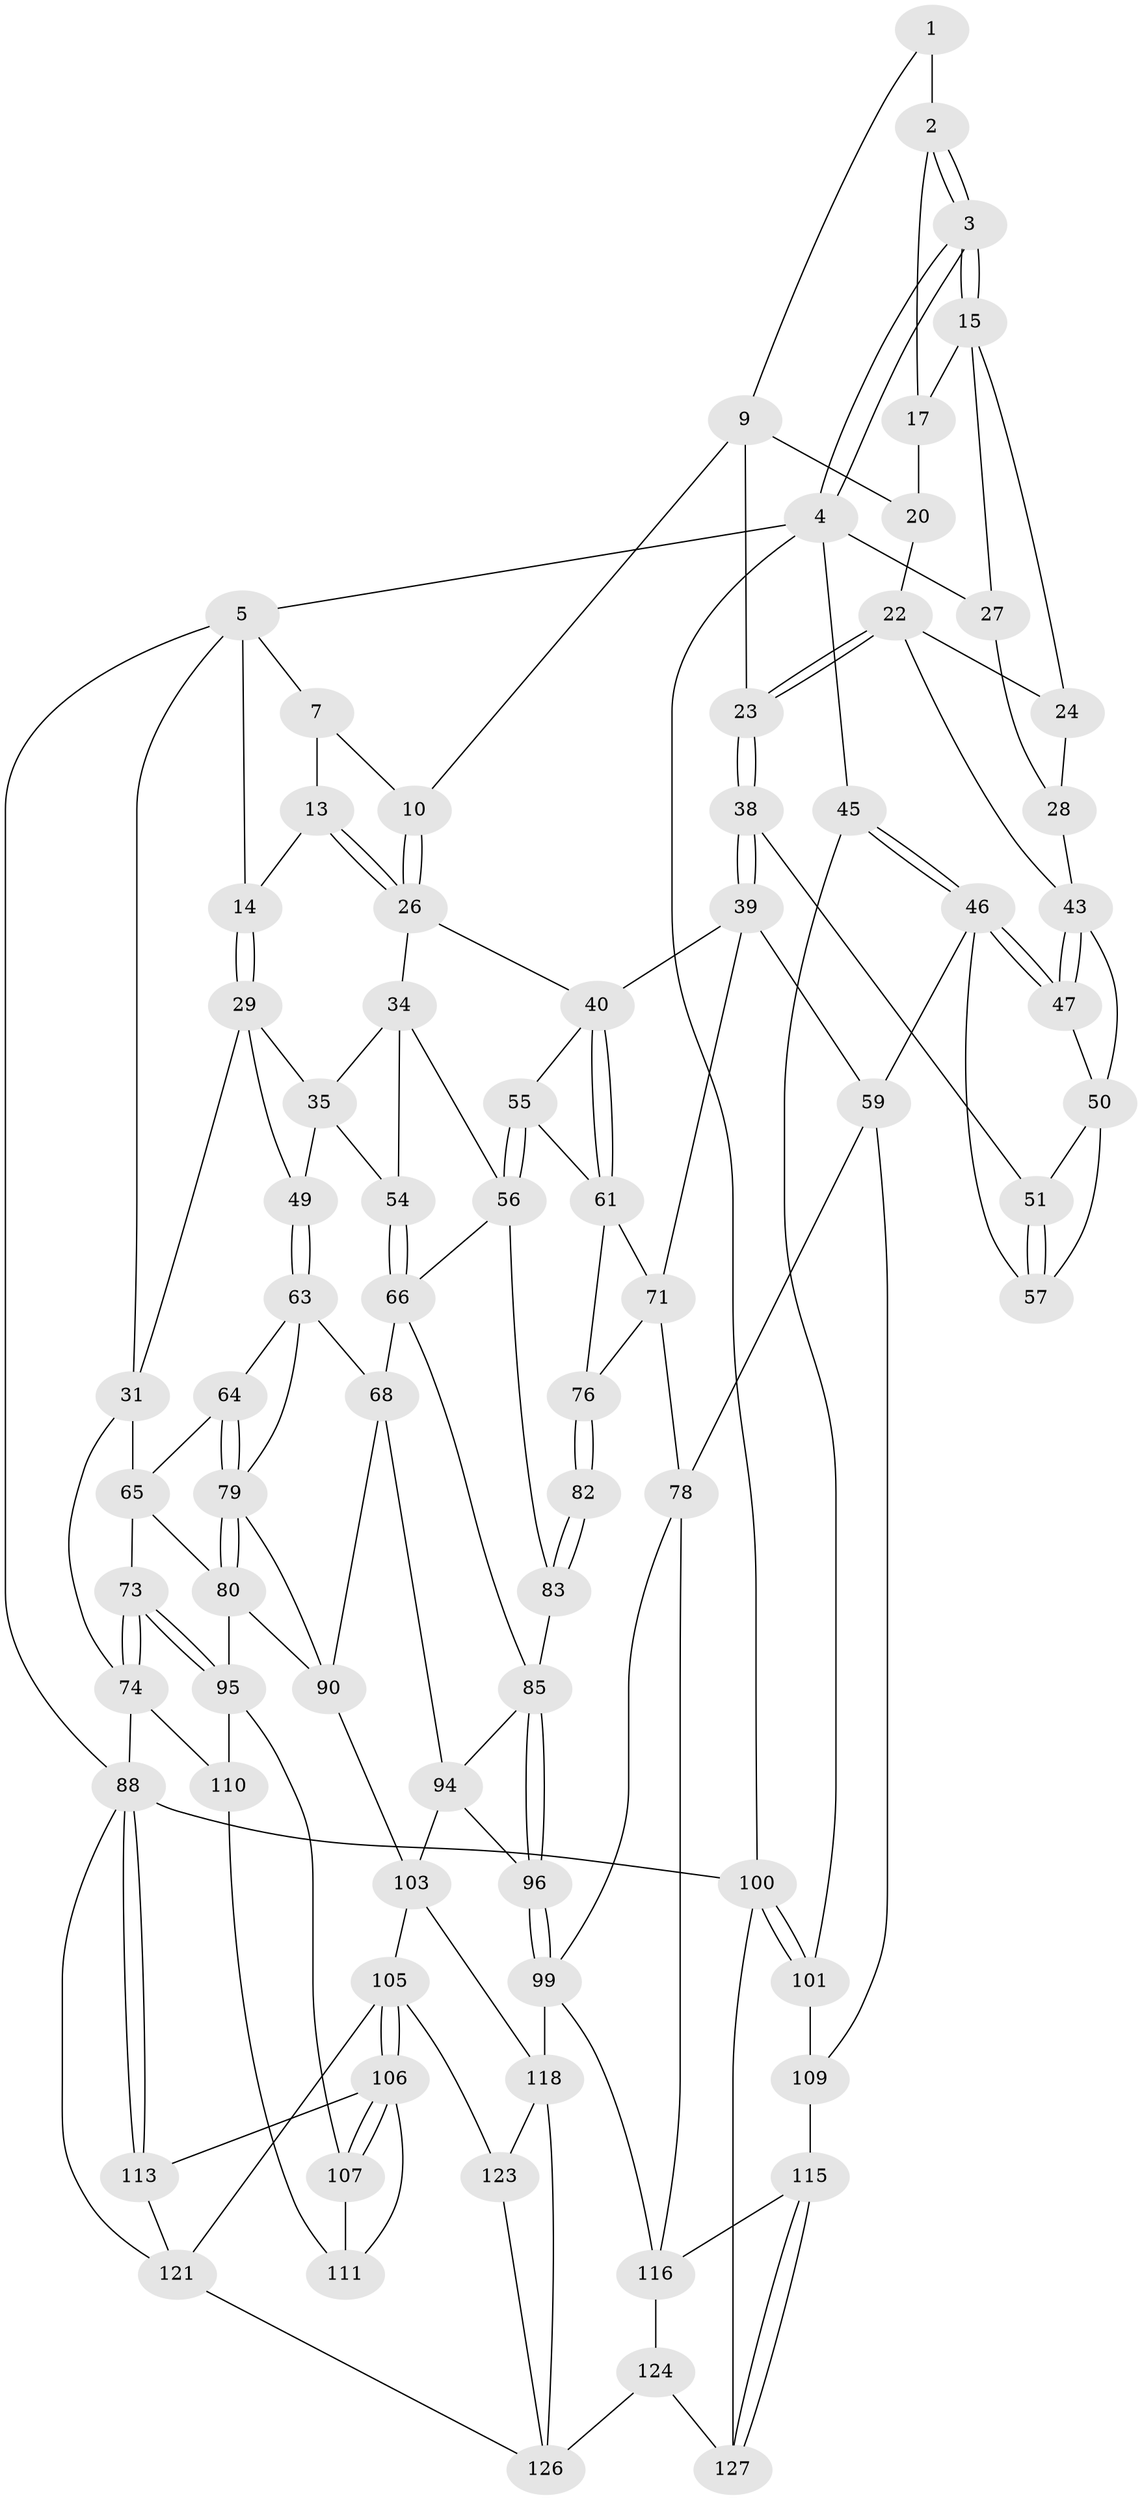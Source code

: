// Generated by graph-tools (version 1.1) at 2025/24/03/03/25 07:24:39]
// undirected, 78 vertices, 168 edges
graph export_dot {
graph [start="1"]
  node [color=gray90,style=filled];
  1 [pos="+0.6790442931448689+0",super="+8"];
  2 [pos="+0.916288705915988+0",super="+12"];
  3 [pos="+1+0"];
  4 [pos="+1+0",super="+37"];
  5 [pos="+0+0",super="+6"];
  7 [pos="+0.5405400157874671+0",super="+11"];
  9 [pos="+0.6846128560151086+0.10588264792376938",super="+19"];
  10 [pos="+0.5497405796492063+0.06741087400796723"];
  13 [pos="+0.35987755741125976+0.07224755374642217"];
  14 [pos="+0.3479398012923554+0.06938554788657277"];
  15 [pos="+0.9121327295025319+0.09556917591124699",super="+16"];
  17 [pos="+0.8607933420891389+0.0899757171593539",super="+18"];
  20 [pos="+0.7713580104125343+0.08027407447716214",super="+21"];
  22 [pos="+0.7348226694469207+0.20128648789471196",super="+25"];
  23 [pos="+0.7250371647457298+0.20182287541916513"];
  24 [pos="+0.8666121016822049+0.17196382010583353"];
  26 [pos="+0.4909683310312129+0.19934351755440421",super="+33"];
  27 [pos="+0.9533935307695584+0.15740052563014456",super="+36"];
  28 [pos="+0.885645758193571+0.1756143903087723",super="+42"];
  29 [pos="+0.2604463035007459+0.1734924904673176",super="+30"];
  31 [pos="+0.06768222055749204+0.20404984080977856",super="+32"];
  34 [pos="+0.41438702905291164+0.24002619803901082",super="+53"];
  35 [pos="+0.3642895992244586+0.2255977695145568",super="+48"];
  38 [pos="+0.7056659231975003+0.23624578085112935"];
  39 [pos="+0.6451082668964789+0.2847692458376392",super="+60"];
  40 [pos="+0.5355084465537476+0.2743307165730999",super="+41"];
  43 [pos="+0.9339305684383703+0.25572346865158013",super="+44"];
  45 [pos="+1+0.4636978494107184"];
  46 [pos="+1+0.4624907932721018",super="+58"];
  47 [pos="+0.9520887251342535+0.32599797487106036"];
  49 [pos="+0.29278276760634553+0.3416398264887989"];
  50 [pos="+0.85411050278431+0.3340183970680779",super="+52"];
  51 [pos="+0.7225441069613419+0.2532296042381957"];
  54 [pos="+0.3105109688470436+0.34739321278854174"];
  55 [pos="+0.42804477280237685+0.4130020985605984"];
  56 [pos="+0.422278889843786+0.4162485600276615",super="+70"];
  57 [pos="+0.8342082690099801+0.43361819724827855"];
  59 [pos="+0.8248793995848647+0.49795985015623023",super="+77"];
  61 [pos="+0.5491441813584065+0.41536001273320194",super="+62"];
  63 [pos="+0.24266550999054406+0.4312001368473015",super="+69"];
  64 [pos="+0.14076737334721515+0.3818818539679554"];
  65 [pos="+0.11198891798781632+0.32104348714990727",super="+72"];
  66 [pos="+0.380502130155845+0.4289747426899706",super="+67"];
  68 [pos="+0.28547279214453164+0.4841343225674872",super="+92"];
  71 [pos="+0.6312208099323798+0.4094246195278176",super="+75"];
  73 [pos="+0+0.5414155900826798"];
  74 [pos="+0+0.5407424281680144",super="+87"];
  76 [pos="+0.590692490877049+0.5553239473248301"];
  78 [pos="+0.6247064482469529+0.588307339084693",super="+98"];
  79 [pos="+0.13639656079235557+0.46580473476540263",super="+81"];
  80 [pos="+0.06420249829194415+0.5114518111397902",super="+91"];
  82 [pos="+0.5516193175528107+0.5427712350691103"];
  83 [pos="+0.4115264342459833+0.4297512245460485",super="+84"];
  85 [pos="+0.4258155291990286+0.5417349882880192",super="+86"];
  88 [pos="+0+0.7972962496049233",super="+89"];
  90 [pos="+0.18993752528563757+0.5656025655911991",super="+93"];
  94 [pos="+0.330171224557729+0.5906569955054154",super="+97"];
  95 [pos="+0.11639798441533884+0.6321150294204578",super="+108"];
  96 [pos="+0.43080061060625147+0.6809519250591266"];
  99 [pos="+0.49469040728326336+0.7114127764786258",super="+117"];
  100 [pos="+1+1"];
  101 [pos="+1+1",super="+102"];
  103 [pos="+0.278578082513606+0.7076545861868826",super="+104"];
  105 [pos="+0.22448403571905262+0.7608563649420549",super="+120"];
  106 [pos="+0.21955871066785507+0.758752720151839",super="+112"];
  107 [pos="+0.1258585688680563+0.6724391657354547"];
  109 [pos="+0.8231621659497411+0.7011926661016197",super="+114"];
  110 [pos="+0.0002207085947705663+0.6937419844117292"];
  111 [pos="+0.07655162291843111+0.7110833513946073"];
  113 [pos="+0.019680421163711475+0.8261565949116421"];
  115 [pos="+0.7686957843715967+0.8359061647928402"];
  116 [pos="+0.668231173564872+0.7973851838997864",super="+119"];
  118 [pos="+0.37209888235884053+0.8497517957901857",super="+122"];
  121 [pos="+0.12715437707202024+0.9166087342620151",super="+130"];
  123 [pos="+0.24606826116927005+0.9187142836574717"];
  124 [pos="+0.5523397296076887+0.9603591132289008",super="+125"];
  126 [pos="+0.43148293303490765+1",super="+129"];
  127 [pos="+0.7584966065264759+0.8784104387898237",super="+128"];
  1 -- 2 [weight=2];
  1 -- 9;
  2 -- 3;
  2 -- 3;
  2 -- 17;
  3 -- 4;
  3 -- 4;
  3 -- 15;
  3 -- 15;
  4 -- 5;
  4 -- 100;
  4 -- 45;
  4 -- 27;
  5 -- 31;
  5 -- 88;
  5 -- 14;
  5 -- 7;
  7 -- 10;
  7 -- 13;
  9 -- 10;
  9 -- 20;
  9 -- 23;
  10 -- 26;
  10 -- 26;
  13 -- 14;
  13 -- 26;
  13 -- 26;
  14 -- 29;
  14 -- 29;
  15 -- 27;
  15 -- 24;
  15 -- 17;
  17 -- 20 [weight=2];
  20 -- 22;
  22 -- 23;
  22 -- 23;
  22 -- 24;
  22 -- 43;
  23 -- 38;
  23 -- 38;
  24 -- 28;
  26 -- 34;
  26 -- 40;
  27 -- 28 [weight=2];
  28 -- 43;
  29 -- 35;
  29 -- 49;
  29 -- 31;
  31 -- 65;
  31 -- 74;
  34 -- 35;
  34 -- 56;
  34 -- 54;
  35 -- 49;
  35 -- 54;
  38 -- 39;
  38 -- 39;
  38 -- 51;
  39 -- 40;
  39 -- 59;
  39 -- 71;
  40 -- 61;
  40 -- 61;
  40 -- 55;
  43 -- 47;
  43 -- 47;
  43 -- 50;
  45 -- 46;
  45 -- 46;
  45 -- 101;
  46 -- 47;
  46 -- 47;
  46 -- 57;
  46 -- 59;
  47 -- 50;
  49 -- 63;
  49 -- 63;
  50 -- 51;
  50 -- 57;
  51 -- 57;
  51 -- 57;
  54 -- 66;
  54 -- 66;
  55 -- 56;
  55 -- 56;
  55 -- 61;
  56 -- 66;
  56 -- 83;
  59 -- 109;
  59 -- 78;
  61 -- 71;
  61 -- 76;
  63 -- 64;
  63 -- 68;
  63 -- 79;
  64 -- 65;
  64 -- 79;
  64 -- 79;
  65 -- 80;
  65 -- 73;
  66 -- 68;
  66 -- 85;
  68 -- 90;
  68 -- 94;
  71 -- 76;
  71 -- 78;
  73 -- 74;
  73 -- 74;
  73 -- 95;
  73 -- 95;
  74 -- 88;
  74 -- 110;
  76 -- 82;
  76 -- 82;
  78 -- 99;
  78 -- 116;
  79 -- 80;
  79 -- 80;
  79 -- 90;
  80 -- 90;
  80 -- 95;
  82 -- 83 [weight=2];
  82 -- 83;
  83 -- 85;
  85 -- 96;
  85 -- 96;
  85 -- 94;
  88 -- 113;
  88 -- 113;
  88 -- 121;
  88 -- 100;
  90 -- 103;
  94 -- 96;
  94 -- 103;
  95 -- 107;
  95 -- 110;
  96 -- 99;
  96 -- 99;
  99 -- 116;
  99 -- 118;
  100 -- 101;
  100 -- 101;
  100 -- 127;
  101 -- 109 [weight=2];
  103 -- 105;
  103 -- 118;
  105 -- 106;
  105 -- 106;
  105 -- 123;
  105 -- 121;
  106 -- 107;
  106 -- 107;
  106 -- 113;
  106 -- 111;
  107 -- 111;
  109 -- 115;
  110 -- 111;
  113 -- 121;
  115 -- 116;
  115 -- 127;
  115 -- 127;
  116 -- 124;
  118 -- 126;
  118 -- 123;
  121 -- 126;
  123 -- 126;
  124 -- 127 [weight=2];
  124 -- 126;
}
